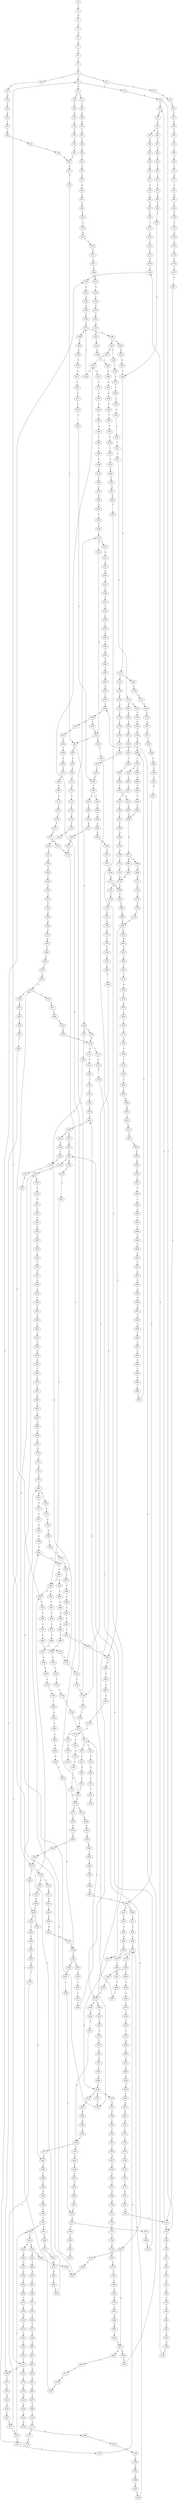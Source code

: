 strict digraph  {
	S0 -> S1 [ label = A ];
	S1 -> S2 [ label = G ];
	S2 -> S3 [ label = C ];
	S3 -> S4 [ label = G ];
	S4 -> S5 [ label = A ];
	S5 -> S6 [ label = G ];
	S6 -> S7 [ label = T ];
	S7 -> S8 [ label = C ];
	S8 -> S9 [ label = C ];
	S8 -> S10 [ label = G ];
	S8 -> S11 [ label = T ];
	S9 -> S12 [ label = A ];
	S9 -> S13 [ label = C ];
	S10 -> S14 [ label = A ];
	S11 -> S15 [ label = C ];
	S12 -> S16 [ label = G ];
	S13 -> S17 [ label = T ];
	S13 -> S18 [ label = G ];
	S14 -> S19 [ label = A ];
	S15 -> S20 [ label = G ];
	S16 -> S21 [ label = T ];
	S16 -> S22 [ label = C ];
	S17 -> S23 [ label = C ];
	S18 -> S24 [ label = C ];
	S19 -> S25 [ label = C ];
	S20 -> S26 [ label = T ];
	S21 -> S27 [ label = A ];
	S22 -> S28 [ label = T ];
	S23 -> S29 [ label = C ];
	S24 -> S30 [ label = C ];
	S25 -> S31 [ label = C ];
	S26 -> S32 [ label = C ];
	S27 -> S33 [ label = G ];
	S28 -> S34 [ label = T ];
	S29 -> S35 [ label = G ];
	S30 -> S36 [ label = T ];
	S31 -> S37 [ label = T ];
	S32 -> S38 [ label = T ];
	S33 -> S39 [ label = G ];
	S33 -> S40 [ label = C ];
	S34 -> S41 [ label = C ];
	S35 -> S42 [ label = G ];
	S36 -> S43 [ label = G ];
	S37 -> S44 [ label = G ];
	S38 -> S45 [ label = G ];
	S39 -> S46 [ label = G ];
	S40 -> S47 [ label = T ];
	S41 -> S48 [ label = A ];
	S42 -> S49 [ label = T ];
	S43 -> S50 [ label = T ];
	S44 -> S51 [ label = T ];
	S45 -> S52 [ label = T ];
	S46 -> S53 [ label = T ];
	S47 -> S54 [ label = C ];
	S48 -> S55 [ label = C ];
	S49 -> S56 [ label = C ];
	S50 -> S57 [ label = C ];
	S51 -> S58 [ label = C ];
	S52 -> S59 [ label = T ];
	S53 -> S60 [ label = C ];
	S54 -> S61 [ label = C ];
	S55 -> S62 [ label = G ];
	S56 -> S63 [ label = T ];
	S57 -> S64 [ label = G ];
	S58 -> S64 [ label = G ];
	S59 -> S65 [ label = C ];
	S60 -> S66 [ label = A ];
	S61 -> S67 [ label = A ];
	S62 -> S68 [ label = C ];
	S63 -> S69 [ label = G ];
	S64 -> S70 [ label = C ];
	S65 -> S71 [ label = C ];
	S66 -> S72 [ label = C ];
	S67 -> S73 [ label = C ];
	S68 -> S74 [ label = C ];
	S69 -> S75 [ label = G ];
	S70 -> S76 [ label = G ];
	S71 -> S77 [ label = G ];
	S72 -> S78 [ label = T ];
	S73 -> S79 [ label = C ];
	S74 -> S80 [ label = C ];
	S75 -> S81 [ label = A ];
	S76 -> S82 [ label = C ];
	S77 -> S83 [ label = T ];
	S78 -> S84 [ label = C ];
	S79 -> S85 [ label = G ];
	S80 -> S86 [ label = T ];
	S81 -> S87 [ label = G ];
	S82 -> S88 [ label = G ];
	S82 -> S89 [ label = A ];
	S83 -> S90 [ label = G ];
	S84 -> S91 [ label = G ];
	S85 -> S92 [ label = G ];
	S86 -> S93 [ label = T ];
	S87 -> S94 [ label = G ];
	S88 -> S95 [ label = A ];
	S89 -> S96 [ label = G ];
	S89 -> S97 [ label = A ];
	S90 -> S98 [ label = G ];
	S91 -> S99 [ label = C ];
	S92 -> S100 [ label = A ];
	S93 -> S101 [ label = C ];
	S94 -> S102 [ label = G ];
	S95 -> S103 [ label = G ];
	S96 -> S104 [ label = C ];
	S97 -> S105 [ label = C ];
	S98 -> S106 [ label = C ];
	S99 -> S107 [ label = T ];
	S100 -> S108 [ label = C ];
	S101 -> S109 [ label = A ];
	S102 -> S110 [ label = T ];
	S103 -> S111 [ label = C ];
	S104 -> S112 [ label = G ];
	S104 -> S113 [ label = C ];
	S105 -> S114 [ label = C ];
	S106 -> S115 [ label = C ];
	S107 -> S116 [ label = T ];
	S108 -> S117 [ label = G ];
	S109 -> S118 [ label = T ];
	S110 -> S119 [ label = G ];
	S111 -> S120 [ label = A ];
	S112 -> S121 [ label = G ];
	S113 -> S122 [ label = G ];
	S114 -> S123 [ label = A ];
	S114 -> S124 [ label = C ];
	S115 -> S125 [ label = C ];
	S116 -> S126 [ label = C ];
	S117 -> S127 [ label = C ];
	S117 -> S128 [ label = T ];
	S118 -> S129 [ label = C ];
	S119 -> S130 [ label = T ];
	S120 -> S131 [ label = G ];
	S121 -> S132 [ label = G ];
	S122 -> S133 [ label = G ];
	S123 -> S134 [ label = G ];
	S124 -> S135 [ label = G ];
	S125 -> S136 [ label = G ];
	S126 -> S137 [ label = A ];
	S127 -> S138 [ label = C ];
	S128 -> S139 [ label = C ];
	S129 -> S140 [ label = C ];
	S130 -> S141 [ label = T ];
	S131 -> S142 [ label = T ];
	S132 -> S143 [ label = T ];
	S133 -> S144 [ label = T ];
	S134 -> S145 [ label = A ];
	S134 -> S146 [ label = T ];
	S135 -> S147 [ label = T ];
	S136 -> S148 [ label = T ];
	S137 -> S149 [ label = T ];
	S138 -> S150 [ label = C ];
	S139 -> S151 [ label = G ];
	S140 -> S152 [ label = A ];
	S141 -> S153 [ label = C ];
	S142 -> S154 [ label = G ];
	S143 -> S155 [ label = G ];
	S144 -> S156 [ label = G ];
	S145 -> S157 [ label = C ];
	S145 -> S158 [ label = A ];
	S146 -> S159 [ label = C ];
	S147 -> S160 [ label = C ];
	S147 -> S161 [ label = A ];
	S148 -> S162 [ label = C ];
	S149 -> S129 [ label = C ];
	S150 -> S163 [ label = A ];
	S151 -> S164 [ label = T ];
	S152 -> S165 [ label = G ];
	S153 -> S166 [ label = C ];
	S154 -> S167 [ label = C ];
	S155 -> S168 [ label = C ];
	S156 -> S169 [ label = A ];
	S156 -> S170 [ label = G ];
	S157 -> S171 [ label = T ];
	S158 -> S172 [ label = C ];
	S159 -> S173 [ label = T ];
	S159 -> S174 [ label = G ];
	S160 -> S175 [ label = T ];
	S161 -> S176 [ label = C ];
	S162 -> S177 [ label = C ];
	S163 -> S178 [ label = T ];
	S164 -> S179 [ label = G ];
	S165 -> S180 [ label = A ];
	S166 -> S181 [ label = A ];
	S167 -> S182 [ label = A ];
	S168 -> S183 [ label = C ];
	S169 -> S184 [ label = C ];
	S170 -> S185 [ label = T ];
	S170 -> S186 [ label = A ];
	S171 -> S187 [ label = C ];
	S172 -> S188 [ label = C ];
	S172 -> S189 [ label = A ];
	S173 -> S190 [ label = C ];
	S174 -> S191 [ label = T ];
	S174 -> S192 [ label = C ];
	S175 -> S193 [ label = C ];
	S176 -> S194 [ label = A ];
	S177 -> S195 [ label = A ];
	S178 -> S196 [ label = C ];
	S179 -> S197 [ label = A ];
	S180 -> S198 [ label = A ];
	S181 -> S199 [ label = G ];
	S182 -> S200 [ label = A ];
	S183 -> S201 [ label = G ];
	S184 -> S202 [ label = G ];
	S185 -> S203 [ label = G ];
	S185 -> S204 [ label = T ];
	S186 -> S205 [ label = A ];
	S187 -> S206 [ label = C ];
	S188 -> S207 [ label = A ];
	S188 -> S208 [ label = G ];
	S189 -> S209 [ label = G ];
	S190 -> S210 [ label = T ];
	S191 -> S211 [ label = A ];
	S192 -> S212 [ label = G ];
	S193 -> S213 [ label = G ];
	S194 -> S214 [ label = G ];
	S195 -> S215 [ label = G ];
	S196 -> S216 [ label = G ];
	S197 -> S217 [ label = C ];
	S198 -> S172 [ label = C ];
	S199 -> S218 [ label = C ];
	S200 -> S219 [ label = C ];
	S201 -> S220 [ label = C ];
	S202 -> S221 [ label = T ];
	S203 -> S222 [ label = G ];
	S204 -> S223 [ label = A ];
	S205 -> S224 [ label = C ];
	S205 -> S225 [ label = G ];
	S206 -> S226 [ label = C ];
	S207 -> S227 [ label = G ];
	S207 -> S228 [ label = C ];
	S208 -> S229 [ label = G ];
	S209 -> S230 [ label = C ];
	S210 -> S231 [ label = C ];
	S210 -> S232 [ label = G ];
	S211 -> S233 [ label = A ];
	S212 -> S234 [ label = G ];
	S212 -> S82 [ label = C ];
	S213 -> S235 [ label = G ];
	S214 -> S236 [ label = C ];
	S215 -> S22 [ label = C ];
	S215 -> S21 [ label = T ];
	S216 -> S237 [ label = T ];
	S217 -> S238 [ label = C ];
	S218 -> S239 [ label = A ];
	S219 -> S240 [ label = A ];
	S220 -> S241 [ label = C ];
	S220 -> S242 [ label = A ];
	S221 -> S243 [ label = G ];
	S222 -> S244 [ label = A ];
	S223 -> S245 [ label = G ];
	S224 -> S246 [ label = C ];
	S225 -> S247 [ label = A ];
	S226 -> S248 [ label = A ];
	S227 -> S145 [ label = A ];
	S228 -> S249 [ label = C ];
	S229 -> S250 [ label = A ];
	S230 -> S251 [ label = C ];
	S231 -> S252 [ label = T ];
	S231 -> S253 [ label = G ];
	S232 -> S254 [ label = T ];
	S233 -> S255 [ label = G ];
	S234 -> S256 [ label = C ];
	S235 -> S257 [ label = C ];
	S236 -> S258 [ label = A ];
	S237 -> S259 [ label = C ];
	S238 -> S260 [ label = G ];
	S239 -> S261 [ label = G ];
	S240 -> S262 [ label = G ];
	S241 -> S263 [ label = G ];
	S242 -> S264 [ label = A ];
	S243 -> S265 [ label = G ];
	S244 -> S205 [ label = A ];
	S245 -> S266 [ label = A ];
	S246 -> S267 [ label = T ];
	S247 -> S268 [ label = A ];
	S248 -> S269 [ label = T ];
	S249 -> S270 [ label = A ];
	S250 -> S108 [ label = C ];
	S251 -> S271 [ label = G ];
	S252 -> S272 [ label = G ];
	S253 -> S273 [ label = T ];
	S254 -> S274 [ label = A ];
	S255 -> S275 [ label = A ];
	S256 -> S276 [ label = T ];
	S257 -> S277 [ label = A ];
	S258 -> S278 [ label = G ];
	S259 -> S279 [ label = C ];
	S260 -> S280 [ label = G ];
	S261 -> S281 [ label = A ];
	S262 -> S282 [ label = C ];
	S263 -> S283 [ label = G ];
	S264 -> S284 [ label = C ];
	S265 -> S285 [ label = G ];
	S266 -> S286 [ label = A ];
	S267 -> S287 [ label = C ];
	S268 -> S288 [ label = C ];
	S269 -> S289 [ label = C ];
	S270 -> S290 [ label = C ];
	S271 -> S291 [ label = T ];
	S272 -> S292 [ label = A ];
	S273 -> S293 [ label = G ];
	S275 -> S294 [ label = C ];
	S276 -> S295 [ label = A ];
	S276 -> S296 [ label = G ];
	S277 -> S297 [ label = C ];
	S278 -> S298 [ label = G ];
	S279 -> S299 [ label = T ];
	S280 -> S300 [ label = T ];
	S281 -> S301 [ label = T ];
	S282 -> S302 [ label = T ];
	S283 -> S303 [ label = T ];
	S283 -> S304 [ label = A ];
	S284 -> S114 [ label = C ];
	S285 -> S305 [ label = T ];
	S286 -> S306 [ label = G ];
	S287 -> S307 [ label = G ];
	S288 -> S308 [ label = G ];
	S289 -> S309 [ label = T ];
	S290 -> S310 [ label = C ];
	S291 -> S311 [ label = C ];
	S292 -> S312 [ label = G ];
	S293 -> S313 [ label = G ];
	S294 -> S314 [ label = G ];
	S295 -> S315 [ label = T ];
	S296 -> S316 [ label = G ];
	S297 -> S317 [ label = G ];
	S297 -> S318 [ label = C ];
	S298 -> S319 [ label = T ];
	S299 -> S320 [ label = C ];
	S300 -> S321 [ label = C ];
	S301 -> S322 [ label = A ];
	S302 -> S323 [ label = A ];
	S303 -> S156 [ label = G ];
	S304 -> S324 [ label = A ];
	S305 -> S325 [ label = A ];
	S306 -> S326 [ label = G ];
	S307 -> S327 [ label = G ];
	S308 -> S328 [ label = G ];
	S309 -> S329 [ label = G ];
	S310 -> S330 [ label = C ];
	S311 -> S331 [ label = C ];
	S312 -> S332 [ label = T ];
	S313 -> S333 [ label = T ];
	S314 -> S334 [ label = G ];
	S315 -> S335 [ label = A ];
	S316 -> S336 [ label = A ];
	S317 -> S337 [ label = C ];
	S318 -> S338 [ label = G ];
	S319 -> S339 [ label = G ];
	S320 -> S340 [ label = T ];
	S321 -> S341 [ label = G ];
	S322 -> S342 [ label = A ];
	S323 -> S343 [ label = C ];
	S324 -> S344 [ label = C ];
	S325 -> S345 [ label = C ];
	S326 -> S346 [ label = G ];
	S327 -> S347 [ label = C ];
	S328 -> S348 [ label = C ];
	S329 -> S349 [ label = C ];
	S330 -> S350 [ label = C ];
	S331 -> S351 [ label = T ];
	S332 -> S352 [ label = A ];
	S333 -> S353 [ label = A ];
	S334 -> S354 [ label = C ];
	S335 -> S355 [ label = G ];
	S336 -> S356 [ label = A ];
	S337 -> S357 [ label = G ];
	S338 -> S358 [ label = A ];
	S338 -> S359 [ label = G ];
	S339 -> S360 [ label = C ];
	S340 -> S361 [ label = T ];
	S340 -> S362 [ label = G ];
	S341 -> S363 [ label = C ];
	S342 -> S364 [ label = A ];
	S343 -> S365 [ label = G ];
	S344 -> S366 [ label = T ];
	S345 -> S367 [ label = T ];
	S346 -> S368 [ label = G ];
	S347 -> S277 [ label = A ];
	S348 -> S369 [ label = A ];
	S349 -> S370 [ label = C ];
	S350 -> S371 [ label = T ];
	S351 -> S320 [ label = C ];
	S353 -> S372 [ label = T ];
	S353 -> S373 [ label = C ];
	S354 -> S374 [ label = T ];
	S355 -> S375 [ label = T ];
	S356 -> S376 [ label = T ];
	S356 -> S377 [ label = G ];
	S357 -> S378 [ label = C ];
	S357 -> S379 [ label = G ];
	S358 -> S380 [ label = G ];
	S358 -> S381 [ label = A ];
	S359 -> S382 [ label = G ];
	S360 -> S383 [ label = A ];
	S361 -> S384 [ label = C ];
	S362 -> S385 [ label = T ];
	S363 -> S386 [ label = A ];
	S363 -> S387 [ label = G ];
	S364 -> S388 [ label = A ];
	S365 -> S389 [ label = A ];
	S366 -> S390 [ label = G ];
	S366 -> S391 [ label = A ];
	S367 -> S392 [ label = A ];
	S368 -> S393 [ label = T ];
	S368 -> S394 [ label = G ];
	S369 -> S395 [ label = C ];
	S370 -> S396 [ label = A ];
	S371 -> S397 [ label = T ];
	S372 -> S398 [ label = G ];
	S373 -> S399 [ label = C ];
	S374 -> S400 [ label = C ];
	S375 -> S401 [ label = A ];
	S376 -> S402 [ label = G ];
	S377 -> S247 [ label = A ];
	S378 -> S403 [ label = G ];
	S379 -> S404 [ label = T ];
	S380 -> S405 [ label = T ];
	S381 -> S406 [ label = T ];
	S382 -> S407 [ label = A ];
	S383 -> S408 [ label = C ];
	S384 -> S409 [ label = T ];
	S385 -> S410 [ label = C ];
	S386 -> S411 [ label = C ];
	S387 -> S412 [ label = T ];
	S388 -> S413 [ label = A ];
	S389 -> S414 [ label = G ];
	S390 -> S415 [ label = C ];
	S390 -> S416 [ label = G ];
	S391 -> S417 [ label = C ];
	S392 -> S418 [ label = T ];
	S393 -> S419 [ label = C ];
	S394 -> S420 [ label = T ];
	S395 -> S318 [ label = C ];
	S395 -> S421 [ label = T ];
	S396 -> S422 [ label = G ];
	S397 -> S423 [ label = C ];
	S398 -> S424 [ label = A ];
	S399 -> S425 [ label = G ];
	S400 -> S426 [ label = T ];
	S401 -> S427 [ label = G ];
	S402 -> S428 [ label = G ];
	S403 -> S429 [ label = C ];
	S403 -> S430 [ label = G ];
	S404 -> S431 [ label = G ];
	S405 -> S432 [ label = C ];
	S406 -> S433 [ label = G ];
	S407 -> S434 [ label = A ];
	S408 -> S435 [ label = G ];
	S409 -> S436 [ label = C ];
	S410 -> S437 [ label = G ];
	S411 -> S438 [ label = G ];
	S412 -> S439 [ label = A ];
	S413 -> S440 [ label = C ];
	S414 -> S441 [ label = A ];
	S415 -> S442 [ label = A ];
	S416 -> S443 [ label = C ];
	S416 -> S444 [ label = A ];
	S417 -> S445 [ label = A ];
	S418 -> S446 [ label = T ];
	S419 -> S447 [ label = T ];
	S420 -> S448 [ label = C ];
	S421 -> S449 [ label = G ];
	S422 -> S450 [ label = T ];
	S423 -> S451 [ label = C ];
	S423 -> S452 [ label = G ];
	S424 -> S453 [ label = G ];
	S425 -> S454 [ label = G ];
	S426 -> S455 [ label = C ];
	S427 -> S456 [ label = C ];
	S428 -> S457 [ label = G ];
	S429 -> S458 [ label = G ];
	S430 -> S459 [ label = C ];
	S431 -> S460 [ label = C ];
	S432 -> S9 [ label = C ];
	S433 -> S461 [ label = T ];
	S434 -> S462 [ label = T ];
	S435 -> S463 [ label = C ];
	S436 -> S464 [ label = G ];
	S437 -> S465 [ label = T ];
	S438 -> S466 [ label = C ];
	S439 -> S467 [ label = G ];
	S440 -> S468 [ label = T ];
	S441 -> S469 [ label = A ];
	S442 -> S470 [ label = A ];
	S443 -> S471 [ label = G ];
	S444 -> S472 [ label = C ];
	S445 -> S473 [ label = A ];
	S446 -> S474 [ label = G ];
	S447 -> S475 [ label = C ];
	S448 -> S476 [ label = C ];
	S449 -> S477 [ label = G ];
	S450 -> S478 [ label = C ];
	S451 -> S479 [ label = T ];
	S452 -> S480 [ label = A ];
	S453 -> S481 [ label = C ];
	S454 -> S482 [ label = T ];
	S455 -> S483 [ label = G ];
	S456 -> S484 [ label = C ];
	S457 -> S485 [ label = G ];
	S458 -> S486 [ label = T ];
	S459 -> S276 [ label = T ];
	S460 -> S487 [ label = C ];
	S461 -> S488 [ label = A ];
	S462 -> S489 [ label = T ];
	S463 -> S357 [ label = G ];
	S464 -> S490 [ label = G ];
	S465 -> S491 [ label = G ];
	S466 -> S357 [ label = G ];
	S467 -> S492 [ label = C ];
	S468 -> S493 [ label = T ];
	S469 -> S494 [ label = C ];
	S470 -> S495 [ label = C ];
	S471 -> S496 [ label = C ];
	S472 -> S497 [ label = C ];
	S473 -> S498 [ label = C ];
	S474 -> S499 [ label = G ];
	S475 -> S500 [ label = T ];
	S476 -> S501 [ label = G ];
	S477 -> S502 [ label = G ];
	S478 -> S174 [ label = G ];
	S479 -> S503 [ label = G ];
	S480 -> S504 [ label = T ];
	S481 -> S505 [ label = G ];
	S482 -> S506 [ label = G ];
	S483 -> S507 [ label = A ];
	S484 -> S508 [ label = G ];
	S485 -> S509 [ label = T ];
	S486 -> S510 [ label = C ];
	S487 -> S201 [ label = G ];
	S488 -> S511 [ label = G ];
	S489 -> S512 [ label = G ];
	S490 -> S513 [ label = A ];
	S491 -> S514 [ label = G ];
	S492 -> S515 [ label = C ];
	S493 -> S516 [ label = T ];
	S494 -> S517 [ label = T ];
	S495 -> S518 [ label = C ];
	S496 -> S519 [ label = A ];
	S497 -> S520 [ label = C ];
	S498 -> S521 [ label = G ];
	S499 -> S522 [ label = A ];
	S500 -> S231 [ label = C ];
	S501 -> S523 [ label = C ];
	S501 -> S524 [ label = T ];
	S502 -> S525 [ label = A ];
	S503 -> S526 [ label = T ];
	S504 -> S527 [ label = C ];
	S505 -> S528 [ label = G ];
	S506 -> S170 [ label = G ];
	S507 -> S529 [ label = A ];
	S508 -> S530 [ label = A ];
	S508 -> S531 [ label = G ];
	S508 -> S532 [ label = C ];
	S509 -> S533 [ label = C ];
	S510 -> S534 [ label = G ];
	S511 -> S535 [ label = T ];
	S512 -> S536 [ label = A ];
	S513 -> S537 [ label = G ];
	S514 -> S333 [ label = T ];
	S515 -> S508 [ label = G ];
	S516 -> S538 [ label = G ];
	S517 -> S539 [ label = G ];
	S518 -> S123 [ label = A ];
	S519 -> S540 [ label = G ];
	S520 -> S541 [ label = G ];
	S521 -> S542 [ label = A ];
	S522 -> S543 [ label = A ];
	S523 -> S544 [ label = C ];
	S524 -> S545 [ label = C ];
	S525 -> S546 [ label = A ];
	S526 -> S547 [ label = C ];
	S527 -> S548 [ label = G ];
	S528 -> S549 [ label = T ];
	S529 -> S550 [ label = G ];
	S530 -> S551 [ label = A ];
	S531 -> S144 [ label = T ];
	S532 -> S552 [ label = T ];
	S533 -> S476 [ label = C ];
	S534 -> S553 [ label = A ];
	S535 -> S554 [ label = T ];
	S536 -> S555 [ label = A ];
	S537 -> S556 [ label = A ];
	S538 -> S557 [ label = C ];
	S539 -> S416 [ label = G ];
	S540 -> S104 [ label = C ];
	S541 -> S558 [ label = T ];
	S542 -> S559 [ label = A ];
	S543 -> S560 [ label = C ];
	S544 -> S561 [ label = G ];
	S545 -> S562 [ label = G ];
	S546 -> S563 [ label = C ];
	S547 -> S564 [ label = C ];
	S548 -> S565 [ label = T ];
	S549 -> S566 [ label = C ];
	S550 -> S567 [ label = T ];
	S551 -> S568 [ label = A ];
	S552 -> S569 [ label = G ];
	S553 -> S570 [ label = C ];
	S554 -> S571 [ label = T ];
	S555 -> S572 [ label = C ];
	S556 -> S573 [ label = G ];
	S557 -> S574 [ label = C ];
	S558 -> S160 [ label = C ];
	S559 -> S575 [ label = A ];
	S560 -> S576 [ label = G ];
	S561 -> S283 [ label = G ];
	S562 -> S577 [ label = G ];
	S563 -> S578 [ label = T ];
	S564 -> S579 [ label = T ];
	S565 -> S580 [ label = T ];
	S566 -> S581 [ label = G ];
	S567 -> S582 [ label = C ];
	S568 -> S583 [ label = C ];
	S569 -> S584 [ label = G ];
	S570 -> S585 [ label = G ];
	S571 -> S586 [ label = C ];
	S572 -> S587 [ label = C ];
	S573 -> S588 [ label = G ];
	S574 -> S589 [ label = G ];
	S575 -> S590 [ label = A ];
	S576 -> S591 [ label = G ];
	S577 -> S592 [ label = A ];
	S578 -> S390 [ label = G ];
	S579 -> S593 [ label = A ];
	S579 -> S594 [ label = T ];
	S580 -> S595 [ label = T ];
	S581 -> S363 [ label = C ];
	S582 -> S596 [ label = G ];
	S583 -> S597 [ label = C ];
	S584 -> S598 [ label = A ];
	S585 -> S599 [ label = C ];
	S586 -> S600 [ label = A ];
	S587 -> S601 [ label = C ];
	S588 -> S602 [ label = T ];
	S589 -> S603 [ label = T ];
	S590 -> S604 [ label = C ];
	S591 -> S605 [ label = T ];
	S592 -> S606 [ label = A ];
	S593 -> S607 [ label = C ];
	S594 -> S608 [ label = G ];
	S595 -> S609 [ label = G ];
	S596 -> S610 [ label = C ];
	S596 -> S611 [ label = A ];
	S597 -> S612 [ label = C ];
	S598 -> S356 [ label = A ];
	S599 -> S613 [ label = G ];
	S600 -> S614 [ label = C ];
	S601 -> S615 [ label = G ];
	S602 -> S616 [ label = C ];
	S603 -> S617 [ label = A ];
	S604 -> S618 [ label = A ];
	S605 -> S619 [ label = A ];
	S606 -> S620 [ label = C ];
	S607 -> S621 [ label = T ];
	S608 -> S622 [ label = T ];
	S609 -> S623 [ label = T ];
	S610 -> S212 [ label = G ];
	S611 -> S624 [ label = G ];
	S612 -> S625 [ label = C ];
	S613 -> S626 [ label = C ];
	S614 -> S627 [ label = T ];
	S615 -> S147 [ label = T ];
	S616 -> S628 [ label = C ];
	S617 -> S629 [ label = G ];
	S618 -> S630 [ label = G ];
	S619 -> S631 [ label = C ];
	S620 -> S632 [ label = A ];
	S620 -> S366 [ label = T ];
	S621 -> S633 [ label = A ];
	S622 -> S634 [ label = A ];
	S623 -> S635 [ label = A ];
	S624 -> S636 [ label = G ];
	S625 -> S637 [ label = G ];
	S626 -> S638 [ label = C ];
	S627 -> S639 [ label = C ];
	S628 -> S640 [ label = C ];
	S629 -> S641 [ label = C ];
	S630 -> S642 [ label = A ];
	S631 -> S643 [ label = G ];
	S632 -> S644 [ label = G ];
	S633 -> S645 [ label = C ];
	S634 -> S646 [ label = G ];
	S635 -> S647 [ label = G ];
	S636 -> S648 [ label = T ];
	S637 -> S649 [ label = A ];
	S638 -> S650 [ label = T ];
	S639 -> S651 [ label = C ];
	S640 -> S652 [ label = A ];
	S640 -> S653 [ label = G ];
	S641 -> S515 [ label = C ];
	S642 -> S654 [ label = A ];
	S643 -> S655 [ label = A ];
	S644 -> S656 [ label = G ];
	S645 -> S657 [ label = C ];
	S646 -> S658 [ label = G ];
	S647 -> S658 [ label = G ];
	S648 -> S659 [ label = A ];
	S649 -> S660 [ label = C ];
	S650 -> S661 [ label = C ];
	S651 -> S662 [ label = T ];
	S652 -> S663 [ label = G ];
	S653 -> S664 [ label = A ];
	S653 -> S665 [ label = G ];
	S654 -> S666 [ label = G ];
	S655 -> S667 [ label = A ];
	S656 -> S668 [ label = A ];
	S657 -> S669 [ label = A ];
	S658 -> S670 [ label = A ];
	S659 -> S671 [ label = T ];
	S660 -> S672 [ label = T ];
	S661 -> S673 [ label = G ];
	S662 -> S674 [ label = T ];
	S663 -> S675 [ label = A ];
	S664 -> S676 [ label = G ];
	S664 -> S677 [ label = A ];
	S665 -> S678 [ label = A ];
	S666 -> S679 [ label = G ];
	S667 -> S680 [ label = G ];
	S668 -> S681 [ label = A ];
	S669 -> S682 [ label = G ];
	S670 -> S683 [ label = G ];
	S670 -> S684 [ label = A ];
	S671 -> S685 [ label = A ];
	S672 -> S686 [ label = A ];
	S673 -> S687 [ label = G ];
	S674 -> S688 [ label = T ];
	S675 -> S689 [ label = G ];
	S676 -> S690 [ label = T ];
	S677 -> S691 [ label = A ];
	S677 -> S692 [ label = G ];
	S678 -> S693 [ label = G ];
	S679 -> S346 [ label = G ];
	S680 -> S694 [ label = A ];
	S681 -> S695 [ label = T ];
	S682 -> S696 [ label = G ];
	S683 -> S697 [ label = A ];
	S684 -> S698 [ label = A ];
	S685 -> S699 [ label = A ];
	S686 -> S700 [ label = G ];
	S687 -> S701 [ label = G ];
	S688 -> S702 [ label = C ];
	S689 -> S703 [ label = C ];
	S690 -> S432 [ label = C ];
	S691 -> S704 [ label = G ];
	S692 -> S705 [ label = T ];
	S693 -> S706 [ label = G ];
	S694 -> S707 [ label = A ];
	S695 -> S708 [ label = A ];
	S696 -> S709 [ label = A ];
	S697 -> S710 [ label = G ];
	S698 -> S711 [ label = G ];
	S699 -> S712 [ label = G ];
	S700 -> S713 [ label = A ];
	S701 -> S714 [ label = C ];
	S702 -> S715 [ label = A ];
	S703 -> S716 [ label = C ];
	S704 -> S717 [ label = T ];
	S705 -> S582 [ label = C ];
	S706 -> S718 [ label = C ];
	S707 -> S719 [ label = G ];
	S708 -> S720 [ label = G ];
	S709 -> S721 [ label = G ];
	S710 -> S722 [ label = T ];
	S710 -> S588 [ label = G ];
	S711 -> S723 [ label = G ];
	S712 -> S724 [ label = T ];
	S713 -> S725 [ label = A ];
	S714 -> S726 [ label = T ];
	S715 -> S727 [ label = T ];
	S716 -> S728 [ label = A ];
	S717 -> S729 [ label = G ];
	S718 -> S730 [ label = G ];
	S719 -> S731 [ label = T ];
	S720 -> S732 [ label = T ];
	S721 -> S733 [ label = A ];
	S722 -> S734 [ label = C ];
	S723 -> S735 [ label = T ];
	S724 -> S736 [ label = C ];
	S725 -> S737 [ label = T ];
	S726 -> S738 [ label = C ];
	S727 -> S739 [ label = C ];
	S728 -> S740 [ label = C ];
	S729 -> S741 [ label = T ];
	S730 -> S742 [ label = T ];
	S731 -> S743 [ label = G ];
	S732 -> S744 [ label = C ];
	S733 -> S710 [ label = G ];
	S734 -> S745 [ label = A ];
	S735 -> S746 [ label = C ];
	S736 -> S747 [ label = G ];
	S737 -> S748 [ label = C ];
	S738 -> S749 [ label = A ];
	S739 -> S140 [ label = C ];
	S740 -> S750 [ label = G ];
	S741 -> S751 [ label = C ];
	S742 -> S752 [ label = G ];
	S743 -> S753 [ label = T ];
	S744 -> S754 [ label = T ];
	S745 -> S755 [ label = G ];
	S746 -> S756 [ label = C ];
	S747 -> S757 [ label = T ];
	S748 -> S758 [ label = G ];
	S749 -> S759 [ label = C ];
	S750 -> S760 [ label = G ];
	S751 -> S761 [ label = G ];
	S751 -> S762 [ label = C ];
	S752 -> S763 [ label = G ];
	S753 -> S751 [ label = C ];
	S754 -> S764 [ label = C ];
	S755 -> S765 [ label = G ];
	S756 -> S640 [ label = C ];
	S757 -> S766 [ label = G ];
	S758 -> S767 [ label = G ];
	S759 -> S768 [ label = G ];
	S760 -> S769 [ label = T ];
	S761 -> S770 [ label = T ];
	S762 -> S771 [ label = T ];
	S763 -> S772 [ label = T ];
	S764 -> S210 [ label = T ];
	S765 -> S773 [ label = A ];
	S766 -> S514 [ label = G ];
	S767 -> S774 [ label = G ];
	S768 -> S775 [ label = T ];
	S769 -> S776 [ label = T ];
	S770 -> S777 [ label = C ];
	S771 -> S778 [ label = G ];
	S772 -> S353 [ label = A ];
	S773 -> S779 [ label = C ];
	S774 -> S780 [ label = T ];
	S775 -> S781 [ label = C ];
	S776 -> S782 [ label = A ];
	S777 -> S783 [ label = G ];
	S778 -> S784 [ label = G ];
	S779 -> S785 [ label = C ];
	S780 -> S786 [ label = A ];
	S781 -> S787 [ label = C ];
	S782 -> S788 [ label = C ];
	S783 -> S789 [ label = G ];
	S784 -> S790 [ label = C ];
	S785 -> S791 [ label = A ];
	S786 -> S792 [ label = T ];
	S787 -> S793 [ label = A ];
	S788 -> S794 [ label = T ];
	S789 -> S592 [ label = A ];
	S790 -> S795 [ label = C ];
	S791 -> S796 [ label = G ];
	S792 -> S797 [ label = C ];
	S793 -> S215 [ label = G ];
	S794 -> S798 [ label = G ];
	S795 -> S799 [ label = T ];
	S796 -> S800 [ label = T ];
	S797 -> S801 [ label = C ];
	S798 -> S802 [ label = C ];
	S799 -> S803 [ label = G ];
	S800 -> S159 [ label = C ];
	S801 -> S804 [ label = C ];
	S802 -> S805 [ label = A ];
	S803 -> S806 [ label = G ];
	S804 -> S807 [ label = G ];
	S805 -> S808 [ label = G ];
	S806 -> S809 [ label = G ];
	S807 -> S810 [ label = A ];
	S808 -> S811 [ label = A ];
	S809 -> S812 [ label = T ];
	S810 -> S677 [ label = A ];
	S811 -> S813 [ label = C ];
	S812 -> S814 [ label = C ];
	S813 -> S815 [ label = G ];
	S814 -> S816 [ label = C ];
	S815 -> S817 [ label = G ];
	S816 -> S818 [ label = C ];
	S817 -> S819 [ label = A ];
	S818 -> S653 [ label = G ];
	S819 -> S820 [ label = C ];
	S820 -> S821 [ label = A ];
	S821 -> S822 [ label = C ];
	S822 -> S823 [ label = A ];
	S823 -> S824 [ label = C ];
	S824 -> S825 [ label = C ];
	S825 -> S826 [ label = T ];
	S826 -> S827 [ label = C ];
	S827 -> S828 [ label = T ];
	S828 -> S829 [ label = A ];
	S829 -> S830 [ label = G ];
	S830 -> S831 [ label = A ];
	S831 -> S832 [ label = A ];
	S832 -> S833 [ label = C ];
	S833 -> S834 [ label = G ];
	S834 -> S835 [ label = A ];
	S835 -> S836 [ label = G ];
	S836 -> S837 [ label = G ];
	S837 -> S838 [ label = T ];
	S838 -> S839 [ label = G ];
	S839 -> S840 [ label = T ];
	S840 -> S841 [ label = C ];
	S841 -> S842 [ label = C ];
	S842 -> S843 [ label = C ];
	S843 -> S844 [ label = T ];
	S844 -> S845 [ label = G ];
	S845 -> S846 [ label = T ];
	S846 -> S847 [ label = C ];
	S847 -> S564 [ label = C ];
}
